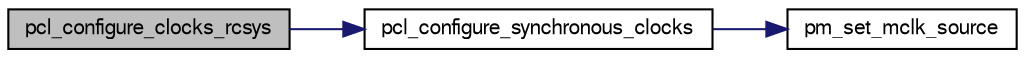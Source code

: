 digraph G
{
  edge [fontname="FreeSans",fontsize="10",labelfontname="FreeSans",labelfontsize="10"];
  node [fontname="FreeSans",fontsize="10",shape=record];
  rankdir=LR;
  Node1 [label="pcl_configure_clocks_rcsys",height=0.2,width=0.4,color="black", fillcolor="grey75", style="filled" fontcolor="black"];
  Node1 -> Node2 [color="midnightblue",fontsize="10",style="solid",fontname="FreeSans"];
  Node2 [label="pcl_configure_synchronous_clocks",height=0.2,width=0.4,color="black", fillcolor="white", style="filled",URL="$a00035.html#a92e75eae7678315865429a64f7562644",tooltip="Device-specific implementation."];
  Node2 -> Node3 [color="midnightblue",fontsize="10",style="solid",fontname="FreeSans"];
  Node3 [label="pm_set_mclk_source",height=0.2,width=0.4,color="black", fillcolor="white", style="filled",URL="$a00033.html#ae8ae9d9b5af1bbd592f7dce6e11677b0",tooltip="Clock Functions."];
}
